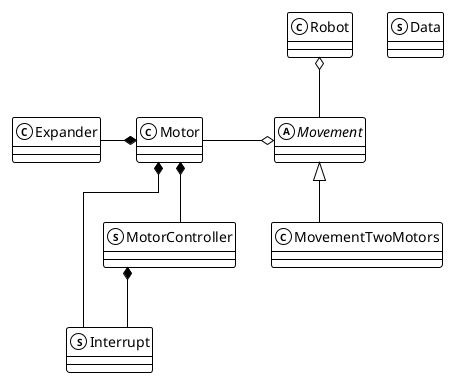@startuml Diagrama de classes
!theme mono

skinparam linetype ortho

/' Objects '/
class Expander {
}

class Motor {
}

abstract class Movement {
}

class MovementTwoMotors extends Movement {
}

struct Data {
}

struct Interrupt {
}


struct MotorController {
}

class Robot {
}

/' Aggregation relationships '/
.Motor *-left- .Expander
.Motor *-- .Interrupt
.Motor *-- .MotorController
.MotorController *-- .Interrupt
.Movement o-left- .Motor
.Robot o-- .Movement

@enduml
